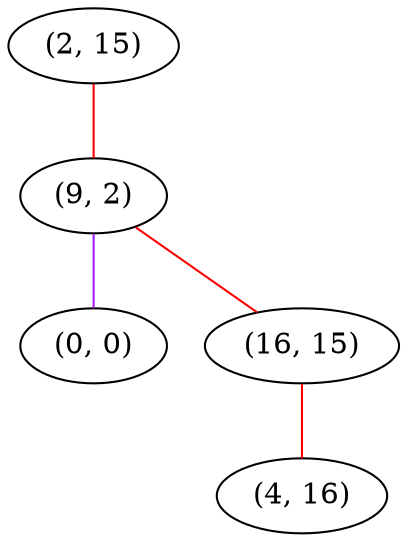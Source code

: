 graph "" {
"(2, 15)";
"(9, 2)";
"(0, 0)";
"(16, 15)";
"(4, 16)";
"(2, 15)" -- "(9, 2)"  [color=red, key=0, weight=1];
"(9, 2)" -- "(0, 0)"  [color=purple, key=0, weight=4];
"(9, 2)" -- "(16, 15)"  [color=red, key=0, weight=1];
"(16, 15)" -- "(4, 16)"  [color=red, key=0, weight=1];
}
